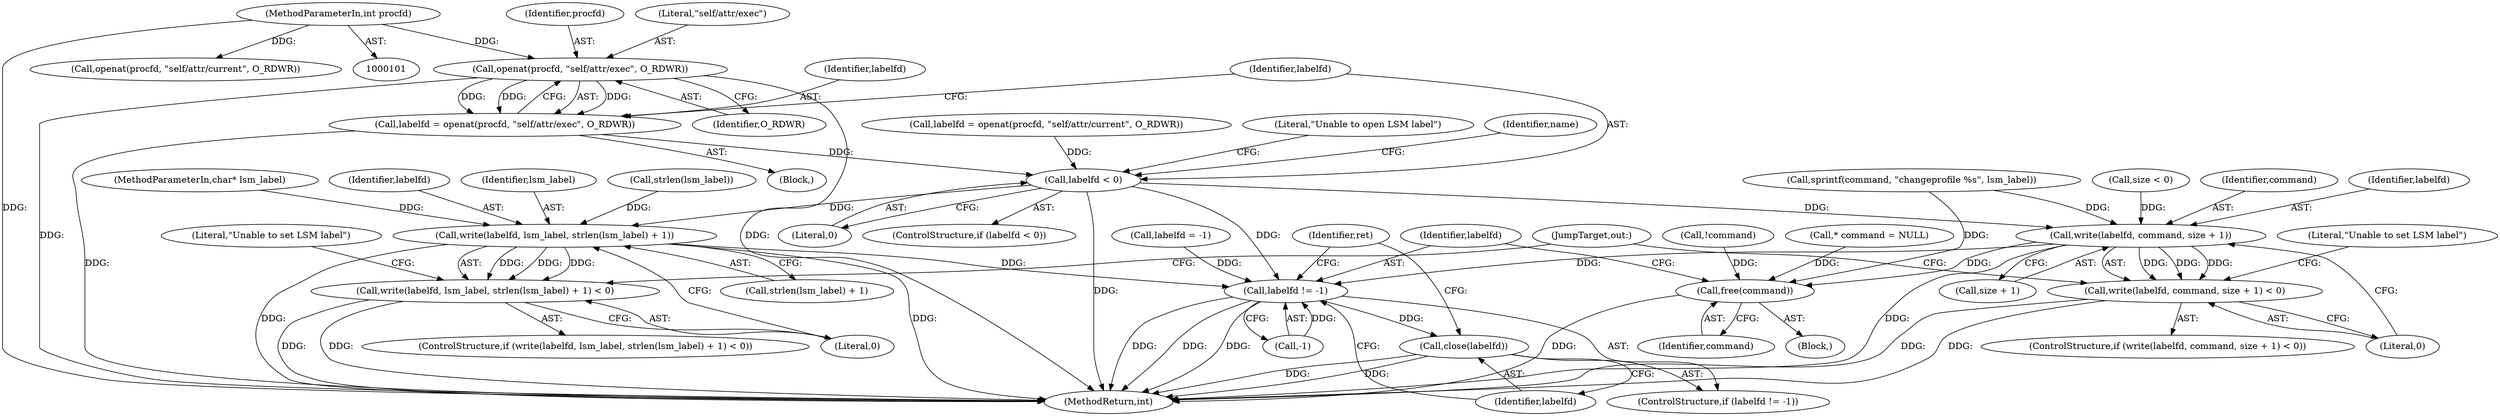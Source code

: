 digraph "0_lxc_81f466d05f2a89cb4f122ef7f593ff3f279b165c_0@API" {
"1000151" [label="(Call,openat(procfd, \"self/attr/exec\", O_RDWR))"];
"1000102" [label="(MethodParameterIn,int procfd)"];
"1000149" [label="(Call,labelfd = openat(procfd, \"self/attr/exec\", O_RDWR))"];
"1000164" [label="(Call,labelfd < 0)"];
"1000224" [label="(Call,write(labelfd, command, size + 1))"];
"1000223" [label="(Call,write(labelfd, command, size + 1) < 0)"];
"1000276" [label="(Call,free(command))"];
"1000279" [label="(Call,labelfd != -1)"];
"1000283" [label="(Call,close(labelfd))"];
"1000249" [label="(Call,write(labelfd, lsm_label, strlen(lsm_label) + 1))"];
"1000248" [label="(Call,write(labelfd, lsm_label, strlen(lsm_label) + 1) < 0)"];
"1000154" [label="(Identifier,O_RDWR)"];
"1000287" [label="(MethodReturn,int)"];
"1000148" [label="(Block,)"];
"1000227" [label="(Call,size + 1)"];
"1000280" [label="(Identifier,labelfd)"];
"1000275" [label="(JumpTarget,out:)"];
"1000163" [label="(ControlStructure,if (labelfd < 0))"];
"1000149" [label="(Call,labelfd = openat(procfd, \"self/attr/exec\", O_RDWR))"];
"1000249" [label="(Call,write(labelfd, lsm_label, strlen(lsm_label) + 1))"];
"1000117" [label="(Call,* command = NULL)"];
"1000278" [label="(ControlStructure,if (labelfd != -1))"];
"1000256" [label="(Literal,0)"];
"1000169" [label="(Literal,\"Unable to open LSM label\")"];
"1000253" [label="(Call,strlen(lsm_label))"];
"1000211" [label="(Call,size < 0)"];
"1000224" [label="(Call,write(labelfd, command, size + 1))"];
"1000226" [label="(Identifier,command)"];
"1000166" [label="(Literal,0)"];
"1000206" [label="(Call,sprintf(command, \"changeprofile %s\", lsm_label))"];
"1000152" [label="(Identifier,procfd)"];
"1000159" [label="(Call,openat(procfd, \"self/attr/current\", O_RDWR))"];
"1000225" [label="(Identifier,labelfd)"];
"1000233" [label="(Literal,\"Unable to set LSM label\")"];
"1000277" [label="(Identifier,command)"];
"1000259" [label="(Literal,\"Unable to set LSM label\")"];
"1000252" [label="(Call,strlen(lsm_label) + 1)"];
"1000178" [label="(Identifier,name)"];
"1000284" [label="(Identifier,labelfd)"];
"1000151" [label="(Call,openat(procfd, \"self/attr/exec\", O_RDWR))"];
"1000276" [label="(Call,free(command))"];
"1000281" [label="(Call,-1)"];
"1000104" [label="(MethodParameterIn,char* lsm_label)"];
"1000153" [label="(Literal,\"self/attr/exec\")"];
"1000250" [label="(Identifier,labelfd)"];
"1000150" [label="(Identifier,labelfd)"];
"1000107" [label="(Call,labelfd = -1)"];
"1000248" [label="(Call,write(labelfd, lsm_label, strlen(lsm_label) + 1) < 0)"];
"1000164" [label="(Call,labelfd < 0)"];
"1000222" [label="(ControlStructure,if (write(labelfd, command, size + 1) < 0))"];
"1000165" [label="(Identifier,labelfd)"];
"1000286" [label="(Identifier,ret)"];
"1000230" [label="(Literal,0)"];
"1000105" [label="(Block,)"];
"1000194" [label="(Call,!command)"];
"1000247" [label="(ControlStructure,if (write(labelfd, lsm_label, strlen(lsm_label) + 1) < 0))"];
"1000283" [label="(Call,close(labelfd))"];
"1000223" [label="(Call,write(labelfd, command, size + 1) < 0)"];
"1000157" [label="(Call,labelfd = openat(procfd, \"self/attr/current\", O_RDWR))"];
"1000102" [label="(MethodParameterIn,int procfd)"];
"1000279" [label="(Call,labelfd != -1)"];
"1000251" [label="(Identifier,lsm_label)"];
"1000151" -> "1000149"  [label="AST: "];
"1000151" -> "1000154"  [label="CFG: "];
"1000152" -> "1000151"  [label="AST: "];
"1000153" -> "1000151"  [label="AST: "];
"1000154" -> "1000151"  [label="AST: "];
"1000149" -> "1000151"  [label="CFG: "];
"1000151" -> "1000287"  [label="DDG: "];
"1000151" -> "1000287"  [label="DDG: "];
"1000151" -> "1000149"  [label="DDG: "];
"1000151" -> "1000149"  [label="DDG: "];
"1000151" -> "1000149"  [label="DDG: "];
"1000102" -> "1000151"  [label="DDG: "];
"1000102" -> "1000101"  [label="AST: "];
"1000102" -> "1000287"  [label="DDG: "];
"1000102" -> "1000159"  [label="DDG: "];
"1000149" -> "1000148"  [label="AST: "];
"1000150" -> "1000149"  [label="AST: "];
"1000165" -> "1000149"  [label="CFG: "];
"1000149" -> "1000287"  [label="DDG: "];
"1000149" -> "1000164"  [label="DDG: "];
"1000164" -> "1000163"  [label="AST: "];
"1000164" -> "1000166"  [label="CFG: "];
"1000165" -> "1000164"  [label="AST: "];
"1000166" -> "1000164"  [label="AST: "];
"1000169" -> "1000164"  [label="CFG: "];
"1000178" -> "1000164"  [label="CFG: "];
"1000164" -> "1000287"  [label="DDG: "];
"1000157" -> "1000164"  [label="DDG: "];
"1000164" -> "1000224"  [label="DDG: "];
"1000164" -> "1000249"  [label="DDG: "];
"1000164" -> "1000279"  [label="DDG: "];
"1000224" -> "1000223"  [label="AST: "];
"1000224" -> "1000227"  [label="CFG: "];
"1000225" -> "1000224"  [label="AST: "];
"1000226" -> "1000224"  [label="AST: "];
"1000227" -> "1000224"  [label="AST: "];
"1000230" -> "1000224"  [label="CFG: "];
"1000224" -> "1000287"  [label="DDG: "];
"1000224" -> "1000223"  [label="DDG: "];
"1000224" -> "1000223"  [label="DDG: "];
"1000224" -> "1000223"  [label="DDG: "];
"1000206" -> "1000224"  [label="DDG: "];
"1000211" -> "1000224"  [label="DDG: "];
"1000224" -> "1000276"  [label="DDG: "];
"1000224" -> "1000279"  [label="DDG: "];
"1000223" -> "1000222"  [label="AST: "];
"1000223" -> "1000230"  [label="CFG: "];
"1000230" -> "1000223"  [label="AST: "];
"1000233" -> "1000223"  [label="CFG: "];
"1000275" -> "1000223"  [label="CFG: "];
"1000223" -> "1000287"  [label="DDG: "];
"1000223" -> "1000287"  [label="DDG: "];
"1000276" -> "1000105"  [label="AST: "];
"1000276" -> "1000277"  [label="CFG: "];
"1000277" -> "1000276"  [label="AST: "];
"1000280" -> "1000276"  [label="CFG: "];
"1000276" -> "1000287"  [label="DDG: "];
"1000194" -> "1000276"  [label="DDG: "];
"1000206" -> "1000276"  [label="DDG: "];
"1000117" -> "1000276"  [label="DDG: "];
"1000279" -> "1000278"  [label="AST: "];
"1000279" -> "1000281"  [label="CFG: "];
"1000280" -> "1000279"  [label="AST: "];
"1000281" -> "1000279"  [label="AST: "];
"1000284" -> "1000279"  [label="CFG: "];
"1000286" -> "1000279"  [label="CFG: "];
"1000279" -> "1000287"  [label="DDG: "];
"1000279" -> "1000287"  [label="DDG: "];
"1000279" -> "1000287"  [label="DDG: "];
"1000107" -> "1000279"  [label="DDG: "];
"1000249" -> "1000279"  [label="DDG: "];
"1000281" -> "1000279"  [label="DDG: "];
"1000279" -> "1000283"  [label="DDG: "];
"1000283" -> "1000278"  [label="AST: "];
"1000283" -> "1000284"  [label="CFG: "];
"1000284" -> "1000283"  [label="AST: "];
"1000286" -> "1000283"  [label="CFG: "];
"1000283" -> "1000287"  [label="DDG: "];
"1000283" -> "1000287"  [label="DDG: "];
"1000249" -> "1000248"  [label="AST: "];
"1000249" -> "1000252"  [label="CFG: "];
"1000250" -> "1000249"  [label="AST: "];
"1000251" -> "1000249"  [label="AST: "];
"1000252" -> "1000249"  [label="AST: "];
"1000256" -> "1000249"  [label="CFG: "];
"1000249" -> "1000287"  [label="DDG: "];
"1000249" -> "1000287"  [label="DDG: "];
"1000249" -> "1000248"  [label="DDG: "];
"1000249" -> "1000248"  [label="DDG: "];
"1000249" -> "1000248"  [label="DDG: "];
"1000253" -> "1000249"  [label="DDG: "];
"1000104" -> "1000249"  [label="DDG: "];
"1000248" -> "1000247"  [label="AST: "];
"1000248" -> "1000256"  [label="CFG: "];
"1000256" -> "1000248"  [label="AST: "];
"1000259" -> "1000248"  [label="CFG: "];
"1000275" -> "1000248"  [label="CFG: "];
"1000248" -> "1000287"  [label="DDG: "];
"1000248" -> "1000287"  [label="DDG: "];
}
